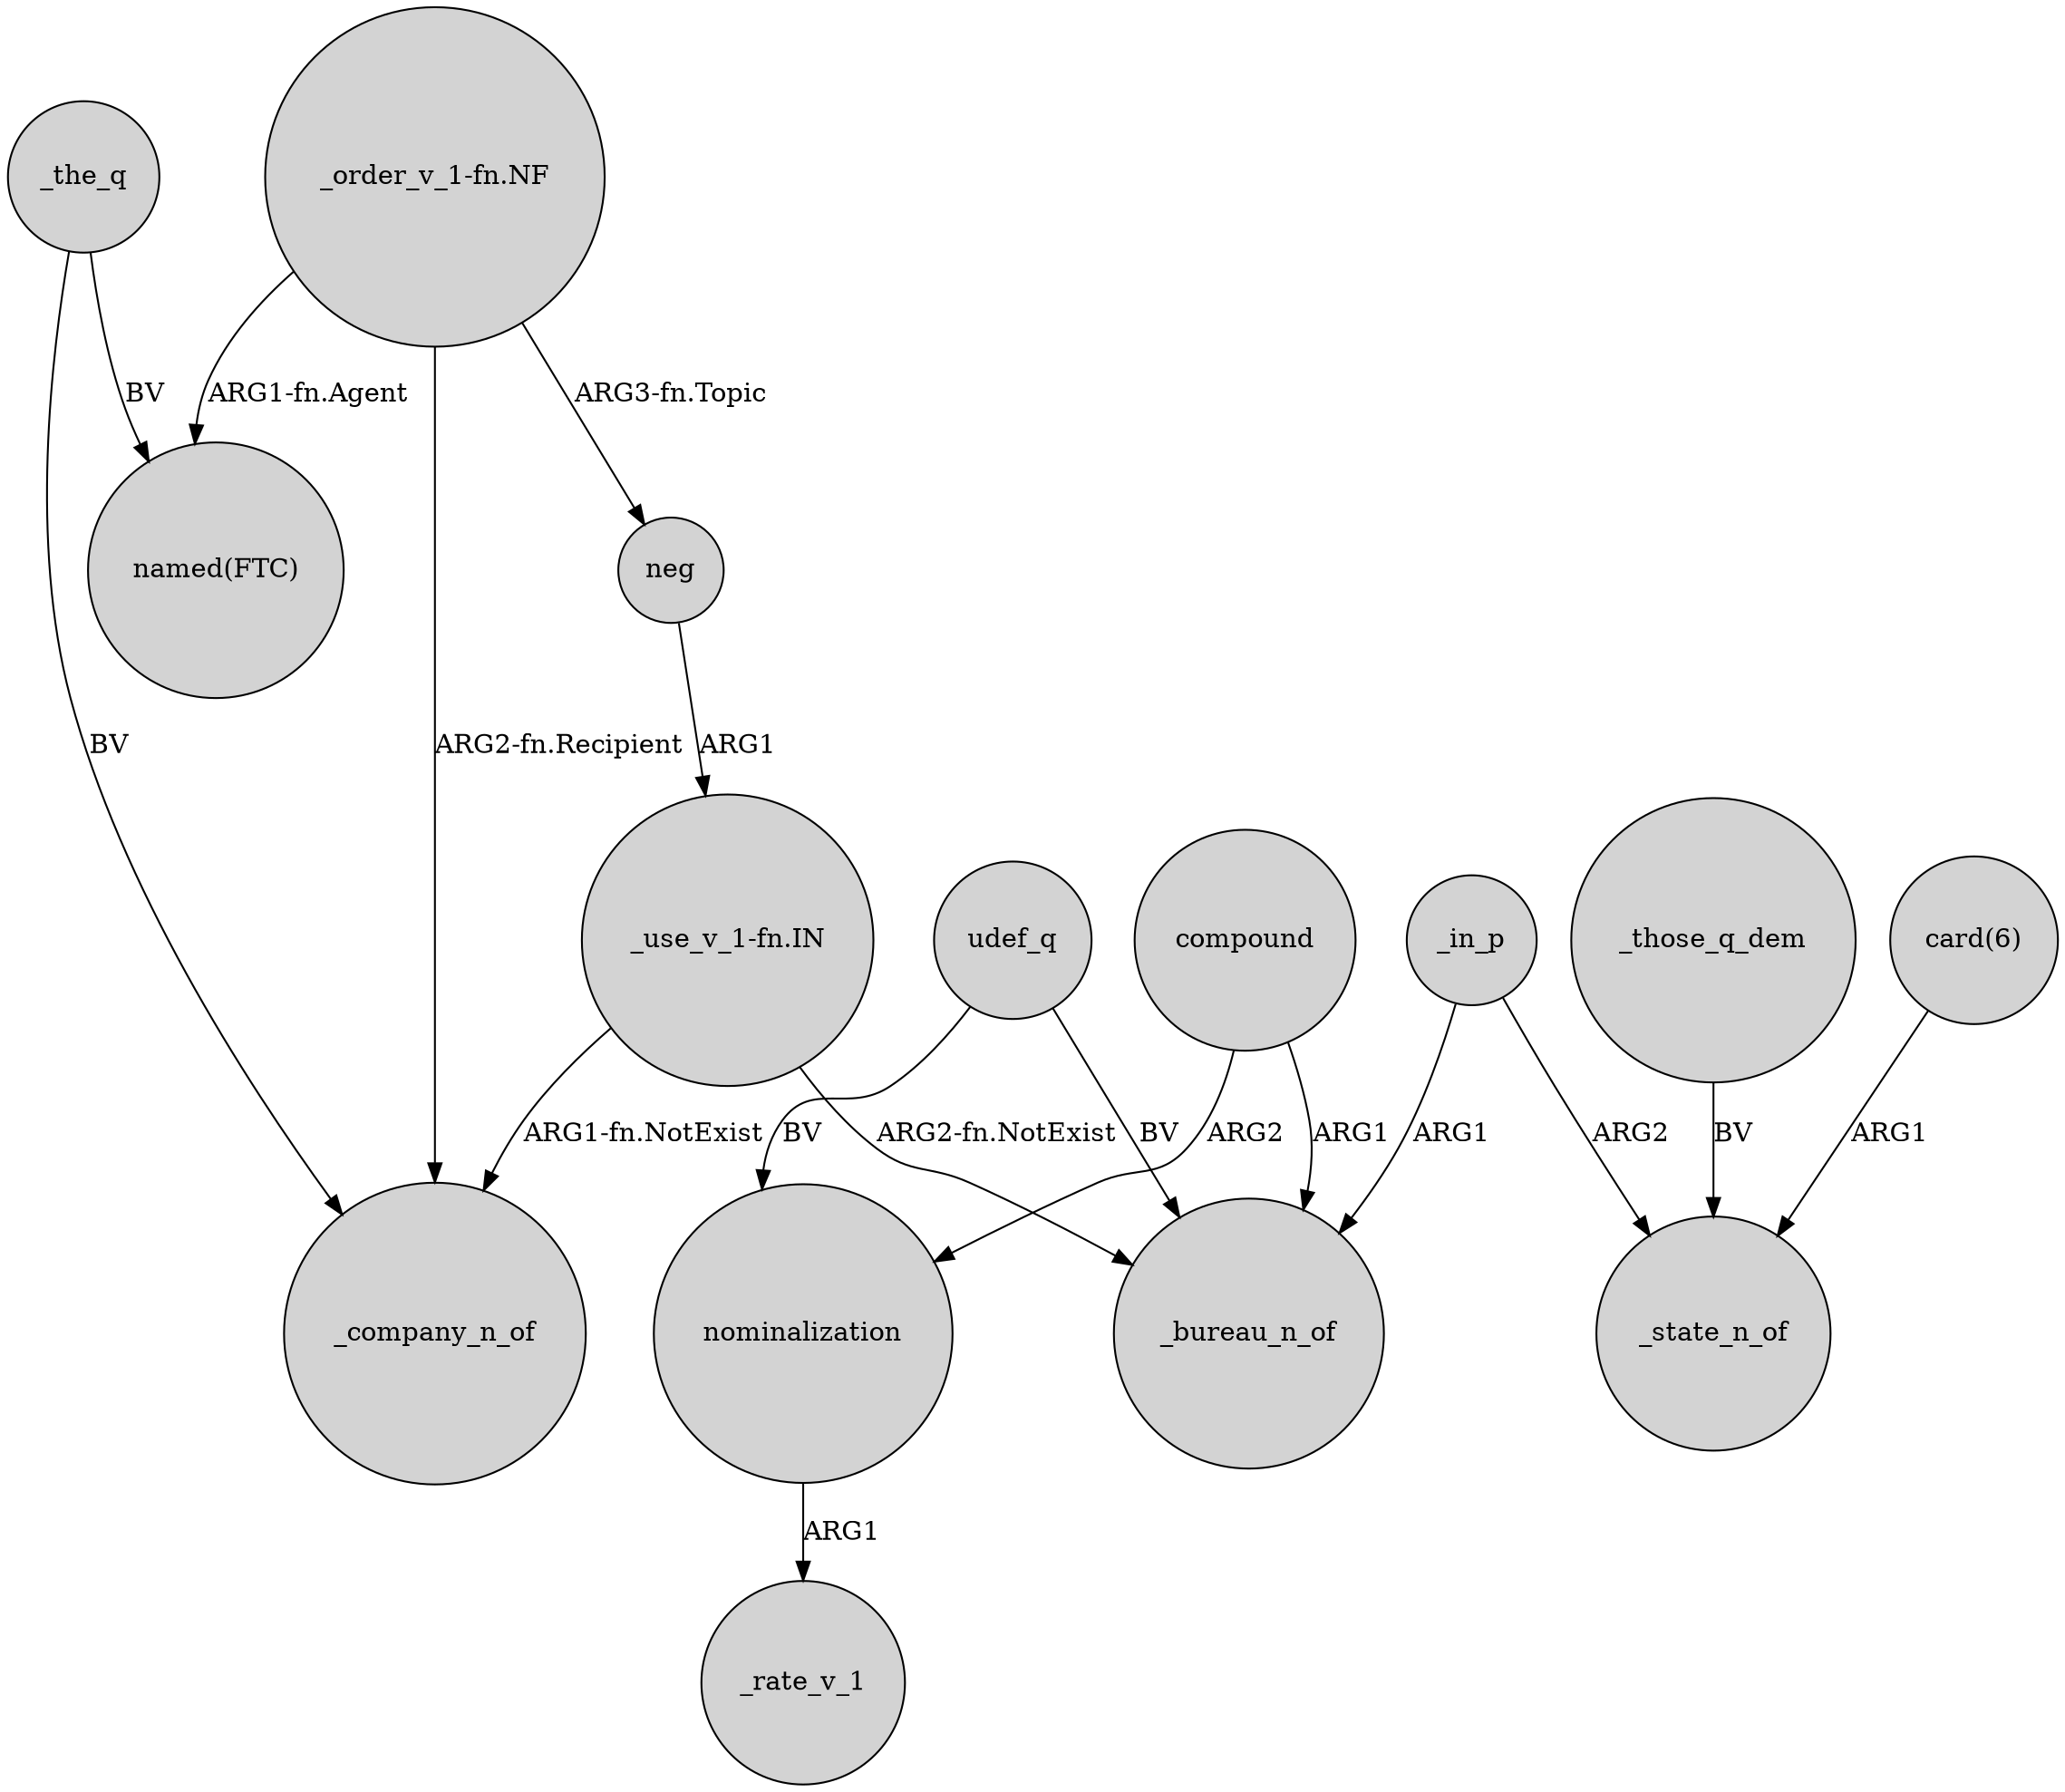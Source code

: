 digraph {
	node [shape=circle style=filled]
	"_use_v_1-fn.IN" -> _company_n_of [label="ARG1-fn.NotExist"]
	_those_q_dem -> _state_n_of [label=BV]
	"_order_v_1-fn.NF" -> "named(FTC)" [label="ARG1-fn.Agent"]
	"_use_v_1-fn.IN" -> _bureau_n_of [label="ARG2-fn.NotExist"]
	compound -> nominalization [label=ARG2]
	_in_p -> _state_n_of [label=ARG2]
	_the_q -> "named(FTC)" [label=BV]
	nominalization -> _rate_v_1 [label=ARG1]
	_the_q -> _company_n_of [label=BV]
	_in_p -> _bureau_n_of [label=ARG1]
	"_order_v_1-fn.NF" -> _company_n_of [label="ARG2-fn.Recipient"]
	udef_q -> nominalization [label=BV]
	"card(6)" -> _state_n_of [label=ARG1]
	udef_q -> _bureau_n_of [label=BV]
	"_order_v_1-fn.NF" -> neg [label="ARG3-fn.Topic"]
	neg -> "_use_v_1-fn.IN" [label=ARG1]
	compound -> _bureau_n_of [label=ARG1]
}
